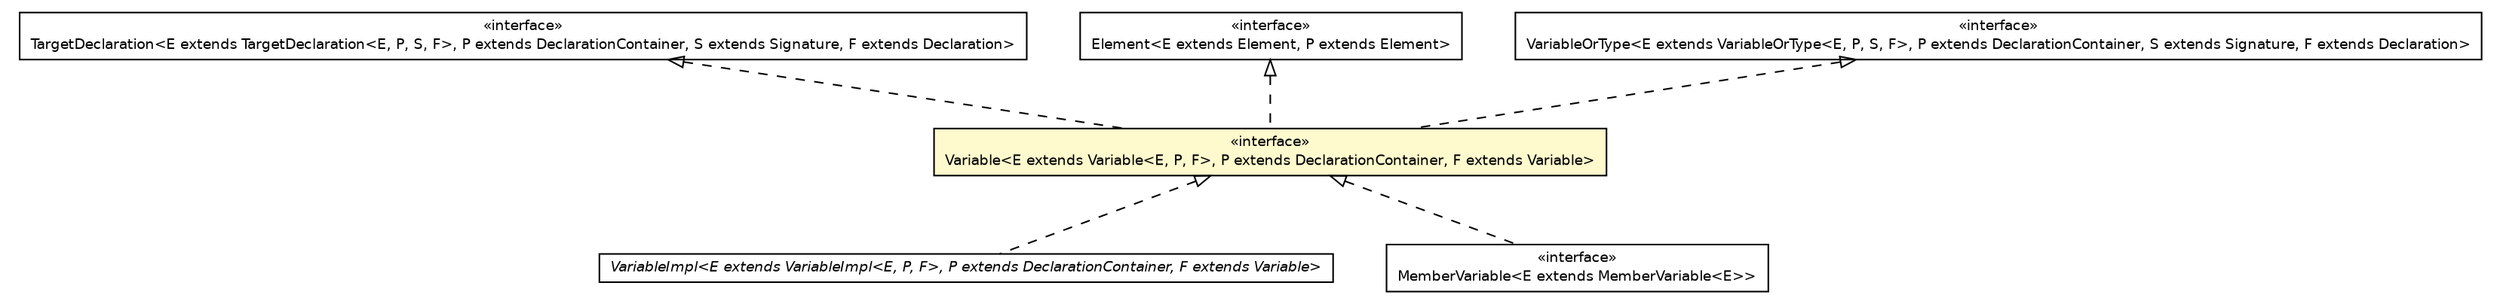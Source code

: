 #!/usr/local/bin/dot
#
# Class diagram 
# Generated by UMLGraph version 5.2 (http://www.umlgraph.org/)
#

digraph G {
	edge [fontname="Helvetica",fontsize=10,labelfontname="Helvetica",labelfontsize=10];
	node [fontname="Helvetica",fontsize=10,shape=plaintext];
	nodesep=0.25;
	ranksep=0.5;
	// chameleon.core.declaration.TargetDeclaration<E extends chameleon.core.declaration.TargetDeclaration<E, P, S, F>, P extends chameleon.core.declaration.DeclarationContainer, S extends chameleon.core.declaration.Signature, F extends chameleon.core.declaration.Declaration>
	c31076 [label=<<table title="chameleon.core.declaration.TargetDeclaration" border="0" cellborder="1" cellspacing="0" cellpadding="2" port="p" href="../declaration/TargetDeclaration.html">
		<tr><td><table border="0" cellspacing="0" cellpadding="1">
<tr><td align="center" balign="center"> &#171;interface&#187; </td></tr>
<tr><td align="center" balign="center"> TargetDeclaration&lt;E extends TargetDeclaration&lt;E, P, S, F&gt;, P extends DeclarationContainer, S extends Signature, F extends Declaration&gt; </td></tr>
		</table></td></tr>
		</table>>, fontname="Helvetica", fontcolor="black", fontsize=9.0];
	// chameleon.core.element.Element<E extends chameleon.core.element.Element, P extends chameleon.core.element.Element>
	c31084 [label=<<table title="chameleon.core.element.Element" border="0" cellborder="1" cellspacing="0" cellpadding="2" port="p" href="../element/Element.html">
		<tr><td><table border="0" cellspacing="0" cellpadding="1">
<tr><td align="center" balign="center"> &#171;interface&#187; </td></tr>
<tr><td align="center" balign="center"> Element&lt;E extends Element, P extends Element&gt; </td></tr>
		</table></td></tr>
		</table>>, fontname="Helvetica", fontcolor="black", fontsize=9.0];
	// chameleon.core.type.VariableOrType<E extends chameleon.core.type.VariableOrType<E, P, S, F>, P extends chameleon.core.declaration.DeclarationContainer, S extends chameleon.core.declaration.Signature, F extends chameleon.core.declaration.Declaration>
	c31190 [label=<<table title="chameleon.core.type.VariableOrType" border="0" cellborder="1" cellspacing="0" cellpadding="2" port="p" href="../type/VariableOrType.html">
		<tr><td><table border="0" cellspacing="0" cellpadding="1">
<tr><td align="center" balign="center"> &#171;interface&#187; </td></tr>
<tr><td align="center" balign="center"> VariableOrType&lt;E extends VariableOrType&lt;E, P, S, F&gt;, P extends DeclarationContainer, S extends Signature, F extends Declaration&gt; </td></tr>
		</table></td></tr>
		</table>>, fontname="Helvetica", fontcolor="black", fontsize=9.0];
	// chameleon.core.variable.VariableImpl<E extends chameleon.core.variable.VariableImpl<E, P, F>, P extends chameleon.core.declaration.DeclarationContainer, F extends chameleon.core.variable.Variable>
	c31228 [label=<<table title="chameleon.core.variable.VariableImpl" border="0" cellborder="1" cellspacing="0" cellpadding="2" port="p" href="./VariableImpl.html">
		<tr><td><table border="0" cellspacing="0" cellpadding="1">
<tr><td align="center" balign="center"><font face="Helvetica-Oblique"> VariableImpl&lt;E extends VariableImpl&lt;E, P, F&gt;, P extends DeclarationContainer, F extends Variable&gt; </font></td></tr>
		</table></td></tr>
		</table>>, fontname="Helvetica", fontcolor="black", fontsize=9.0];
	// chameleon.core.variable.Variable<E extends chameleon.core.variable.Variable<E, P, F>, P extends chameleon.core.declaration.DeclarationContainer, F extends chameleon.core.variable.Variable>
	c31231 [label=<<table title="chameleon.core.variable.Variable" border="0" cellborder="1" cellspacing="0" cellpadding="2" port="p" bgcolor="lemonChiffon" href="./Variable.html">
		<tr><td><table border="0" cellspacing="0" cellpadding="1">
<tr><td align="center" balign="center"> &#171;interface&#187; </td></tr>
<tr><td align="center" balign="center"> Variable&lt;E extends Variable&lt;E, P, F&gt;, P extends DeclarationContainer, F extends Variable&gt; </td></tr>
		</table></td></tr>
		</table>>, fontname="Helvetica", fontcolor="black", fontsize=9.0];
	// chameleon.core.variable.MemberVariable<E extends chameleon.core.variable.MemberVariable<E>>
	c31234 [label=<<table title="chameleon.core.variable.MemberVariable" border="0" cellborder="1" cellspacing="0" cellpadding="2" port="p" href="./MemberVariable.html">
		<tr><td><table border="0" cellspacing="0" cellpadding="1">
<tr><td align="center" balign="center"> &#171;interface&#187; </td></tr>
<tr><td align="center" balign="center"> MemberVariable&lt;E extends MemberVariable&lt;E&gt;&gt; </td></tr>
		</table></td></tr>
		</table>>, fontname="Helvetica", fontcolor="black", fontsize=9.0];
	//chameleon.core.variable.VariableImpl<E extends chameleon.core.variable.VariableImpl<E, P, F>, P extends chameleon.core.declaration.DeclarationContainer, F extends chameleon.core.variable.Variable> implements chameleon.core.variable.Variable<E extends chameleon.core.variable.Variable<E, P, F>, P extends chameleon.core.declaration.DeclarationContainer, F extends chameleon.core.variable.Variable>
	c31231:p -> c31228:p [dir=back,arrowtail=empty,style=dashed];
	//chameleon.core.variable.Variable<E extends chameleon.core.variable.Variable<E, P, F>, P extends chameleon.core.declaration.DeclarationContainer, F extends chameleon.core.variable.Variable> implements chameleon.core.element.Element<E extends chameleon.core.element.Element, P extends chameleon.core.element.Element>
	c31084:p -> c31231:p [dir=back,arrowtail=empty,style=dashed];
	//chameleon.core.variable.Variable<E extends chameleon.core.variable.Variable<E, P, F>, P extends chameleon.core.declaration.DeclarationContainer, F extends chameleon.core.variable.Variable> implements chameleon.core.type.VariableOrType<E extends chameleon.core.type.VariableOrType<E, P, S, F>, P extends chameleon.core.declaration.DeclarationContainer, S extends chameleon.core.declaration.Signature, F extends chameleon.core.declaration.Declaration>
	c31190:p -> c31231:p [dir=back,arrowtail=empty,style=dashed];
	//chameleon.core.variable.Variable<E extends chameleon.core.variable.Variable<E, P, F>, P extends chameleon.core.declaration.DeclarationContainer, F extends chameleon.core.variable.Variable> implements chameleon.core.declaration.TargetDeclaration<E extends chameleon.core.declaration.TargetDeclaration<E, P, S, F>, P extends chameleon.core.declaration.DeclarationContainer, S extends chameleon.core.declaration.Signature, F extends chameleon.core.declaration.Declaration>
	c31076:p -> c31231:p [dir=back,arrowtail=empty,style=dashed];
	//chameleon.core.variable.MemberVariable<E extends chameleon.core.variable.MemberVariable<E>> implements chameleon.core.variable.Variable<E extends chameleon.core.variable.Variable<E, P, F>, P extends chameleon.core.declaration.DeclarationContainer, F extends chameleon.core.variable.Variable>
	c31231:p -> c31234:p [dir=back,arrowtail=empty,style=dashed];
}

